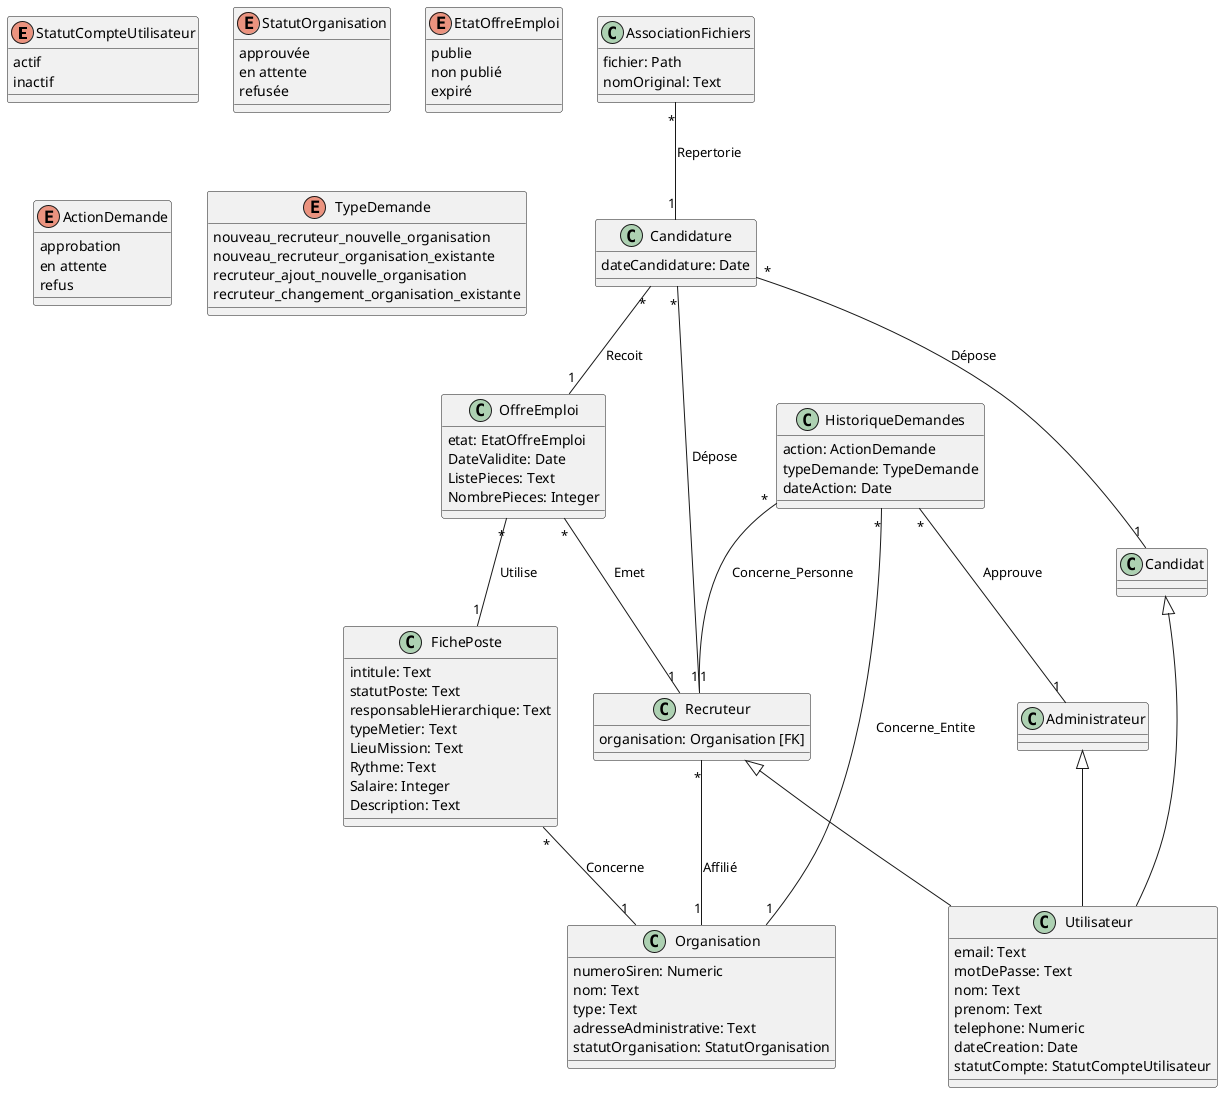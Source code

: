 @startuml = UML Site Internet

enum StatutCompteUtilisateur {
    actif
    inactif
}

class Utilisateur {
    email: Text
    motDePasse: Text
    nom: Text
    prenom: Text
    telephone: Numeric
    dateCreation: Date
    statutCompte: StatutCompteUtilisateur
}

enum StatutOrganisation {
    approuvée
    en attente
    refusée
}

class Organisation {
    numeroSiren: Numeric
    nom: Text
    type: Text
    adresseAdministrative: Text
    statutOrganisation: StatutOrganisation
}

class Recruteur {
    organisation: Organisation [FK]
}

class Candidat {
    
}

class Administrateur {
    
}

enum EtatOffreEmploi {
    publie
    non publié
    expiré
}

class OffreEmploi {
    etat: EtatOffreEmploi
    DateValidite: Date
    ListePieces: Text
    NombrePieces: Integer
}

class Candidature {
    dateCandidature: Date
}

class FichePoste {
    intitule: Text
    statutPoste: Text
    responsableHierarchique: Text
    typeMetier: Text
    LieuMission: Text
    Rythme: Text
    Salaire: Integer
    Description: Text
}

class AssociationFichiers {
    fichier: Path
    nomOriginal: Text
}

enum ActionDemande {
    approbation
    en attente
    refus
}

enum TypeDemande {
    nouveau_recruteur_nouvelle_organisation
    nouveau_recruteur_organisation_existante
    recruteur_ajout_nouvelle_organisation
    recruteur_changement_organisation_existante
}

class HistoriqueDemandes {
    action: ActionDemande
    typeDemande: TypeDemande
    dateAction: Date
}


Candidat <|-- Utilisateur
Recruteur <|-- Utilisateur
Administrateur <|-- Utilisateur



Recruteur "*" -- "1" Organisation: "Affilié"

Candidature "*" -- "1" OffreEmploi: "Recoit"

Candidature "*" -- "1" Candidat: "Dépose"
Candidature "*" -- "1" Recruteur: "Dépose"

OffreEmploi "*" -- "1" Recruteur: "Emet"

FichePoste "*" -- "1" Organisation: "Concerne"
OffreEmploi "*" -- "1" FichePoste: "Utilise"

AssociationFichiers "*" -- "1" Candidature: "Repertorie"

HistoriqueDemandes "*" -- "1" Organisation: "Concerne_Entite"
HistoriqueDemandes "*" -- "1" Recruteur: "Concerne_Personne"
HistoriqueDemandes "*" -- "1" Administrateur: "Approuve"

@enduml